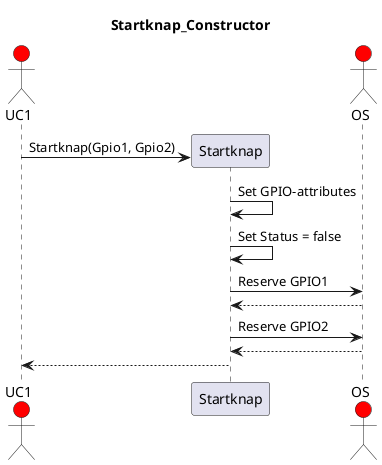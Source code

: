 @startuml 
title Startknap_Constructor
actor UC1 #Red
participant Startknap
actor OS #Red

UC1 -> Startknap ** : Startknap(Gpio1, Gpio2)
Startknap ->Startknap : Set GPIO-attributes
Startknap->Startknap : Set Status = false
Startknap -> OS : Reserve GPIO1
OS --> Startknap
Startknap -> OS : Reserve GPIO2
OS --> Startknap
Startknap --> UC1


@enduml
